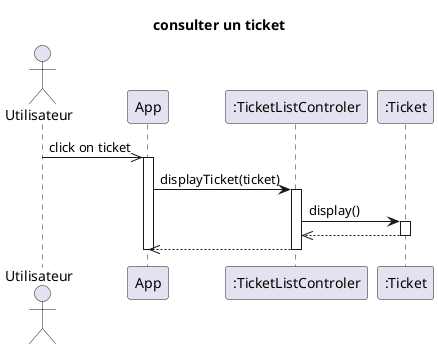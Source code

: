 @startuml consulter un ticket
title consulter un ticket

actor client as "Utilisateur" order 1 
participant app as "App" order 2 
participant tlc as ":TicketListControler" order 3
participant ticket as ":Ticket" order 4

client ->> app: click on ticket
activate app
app -> tlc: displayTicket(ticket)
activate tlc
tlc -> ticket: display()
activate ticket
tlc <<-- ticket
deactivate ticket
app <<-- tlc
deactivate tlc
deactivate app






@enduml
